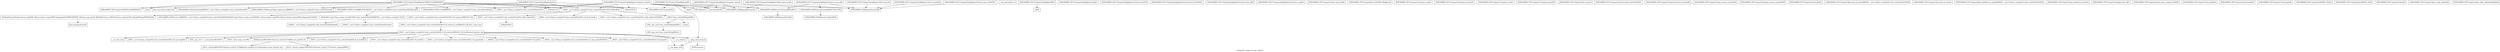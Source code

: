 digraph "Call graph: compute_temp_region.ll" {
	label="Call graph: compute_temp_region.ll";

	Node0x5636141c39b0 [shape=record,label="{_ZN9LAMMPS_NS17ComputeTempRegionC2EPNS_6LAMMPSEiPPc}"];
	Node0x5636141c39b0 -> Node0x5636141706c0;
	Node0x5636141c39b0 -> Node0x563614173750;
	Node0x5636141c39b0 -> Node0x563614190730;
	Node0x5636141c39b0 -> Node0x5636142007a0;
	Node0x5636141c39b0 -> Node0x563614170aa0;
	Node0x5636141c39b0 -> Node0x5636141c50a0;
	Node0x5636141c39b0 -> Node0x563614200500;
	Node0x5636141c39b0 -> Node0x5636141ab3b0;
	Node0x5636141c39b0 -> Node0x5636141b9ee0;
	Node0x5636141c39b0 -> Node0x5636141c5010;
	Node0x5636141c39b0 -> Node0x56361416fe10;
	Node0x5636141c39b0 -> Node0x563614173800;
	Node0x5636141706c0 [shape=record,label="{_ZN9LAMMPS_NS7ComputeC2EPNS_6LAMMPSEiPPc}"];
	Node0x5636141c50a0 [shape=record,label="{_ZN9LAMMPS_NS5Error3allERKNSt7__cxx1112basic_stringIcSt11char_traitsIcESaIcEEEiS8_}"];
	Node0x563614173750 [shape=record,label="{_ZNSaIcEC1Ev}"];
	Node0x563614190730 [shape=record,label="{_ZNSt7__cxx1112basic_stringIcSt11char_traitsIcESaIcEEC2IS3_EEPKcRKS3_}"];
	Node0x563614190730 -> Node0x5636141782b0;
	Node0x563614190730 -> Node0x563614171340;
	Node0x563614190730 -> Node0x563614173900;
	Node0x563614190730 -> Node0x563614173870;
	Node0x563614190730 -> Node0x563614171220;
	Node0x563614170d60 [shape=record,label="{__gxx_personality_v0}"];
	Node0x563614200500 [shape=record,label="{_ZNSt7__cxx1112basic_stringIcSt11char_traitsIcESaIcEED1Ev}"];
	Node0x563614170aa0 [shape=record,label="{_ZNSaIcED1Ev}"];
	Node0x563614173800 [shape=record,label="{_ZNK9LAMMPS_NS6Domain16get_region_by_idERKNSt7__cxx1112basic_stringIcSt11char_traitsIcESaIcEEE}"];
	Node0x56361416fe10 [shape=record,label="{_ZN9LAMMPS_NS5Error3allIJRPcEEEvRKNSt7__cxx1112basic_stringIcSt11char_traitsIcESaIcEEEiSB_DpOT_}"];
	Node0x56361416fe10 -> Node0x5636141aff40;
	Node0x56361416fe10 -> Node0x563614180190;
	Node0x56361416fe10 -> Node0x56361417cc90;
	Node0x5636141c5010 [shape=record,label="{_ZN9LAMMPS_NS5utils6strdupERKNSt7__cxx1112basic_stringIcSt11char_traitsIcESaIcEEE}"];
	Node0x5636141b9ee0 [shape=record,label="{llvm.umul.with.overflow.i64}"];
	Node0x5636141ab3b0 [shape=record,label="{_Znam}"];
	Node0x5636142007a0 [shape=record,label="{_ZN9LAMMPS_NS7ComputeD2Ev}"];
	Node0x563614181d40 [shape=record,label="{_ZN9LAMMPS_NS17ComputeTempRegionD2Ev}"];
	Node0x563614181d40 -> Node0x563614182760;
	Node0x563614181d40 -> Node0x5636141830c0;
	Node0x563614181d40 -> Node0x5636141843e0;
	Node0x563614181d40 -> Node0x5636142007a0;
	Node0x563614182760 [shape=record,label="{_ZdaPv}"];
	Node0x5636141830c0 [shape=record,label="{_ZN9LAMMPS_NS6Memory7destroyIdEEvRPPT_}"];
	Node0x5636141830c0 -> Node0x563614186080;
	Node0x5636141843e0 [shape=record,label="{__clang_call_terminate}"];
	Node0x5636141843e0 -> Node0x563614186fb0;
	Node0x5636141843e0 -> Node0x563614189460;
	Node0x563614186fb0 [shape=record,label="{__cxa_begin_catch}"];
	Node0x563614189460 [shape=record,label="{_ZSt9terminatev}"];
	Node0x563614189c60 [shape=record,label="{_ZN9LAMMPS_NS17ComputeTempRegionD0Ev}"];
	Node0x563614189c60 -> Node0x56361418b710;
	Node0x56361418b710 [shape=record,label="{_ZdlPv}"];
	Node0x56361418cdb0 [shape=record,label="{_ZN9LAMMPS_NS17ComputeTempRegion4initEv}"];
	Node0x56361418cdb0 -> Node0x563614173750;
	Node0x56361418cdb0 -> Node0x563614190730;
	Node0x56361418cdb0 -> Node0x563614173800;
	Node0x56361418cdb0 -> Node0x563614200500;
	Node0x56361418cdb0 -> Node0x563614170aa0;
	Node0x56361418cdb0 -> Node0x56361416fe10;
	Node0x56361417c350 [shape=record,label="{_ZN9LAMMPS_NS17ComputeTempRegion5setupEv}"];
	Node0x56361418f030 [shape=record,label="{_ZN9LAMMPS_NS17ComputeTempRegion14dof_remove_preEv}"];
	Node0x56361418f030 -> Node0x5636141907a0;
	Node0x5636141907a0 [shape=record,label="{_ZN9LAMMPS_NS6Region8prematchEv}"];
	Node0x563614194910 [shape=record,label="{_ZN9LAMMPS_NS17ComputeTempRegion10dof_removeEi}"];
	Node0x563614194910 -> Node0x563614191fb0;
	Node0x563614191fb0 [shape=record,label="{_ZN9LAMMPS_NS6Region5matchEddd}"];
	Node0x563614194f00 [shape=record,label="{_ZN9LAMMPS_NS17ComputeTempRegion14compute_scalarEv}"];
	Node0x563614194f00 -> Node0x5636141907a0;
	Node0x563614194f00 -> Node0x563614191fb0;
	Node0x563614194f00 -> Node0x563614195c60;
	Node0x563614194f00 -> Node0x563614170aa0;
	Node0x563614194f00 -> Node0x563614200500;
	Node0x563614194f00 -> Node0x5636141c50a0;
	Node0x563614194f00 -> Node0x563614190730;
	Node0x563614194f00 -> Node0x563614173750;
	Node0x563614194f00 -> Node0x563614196d80;
	Node0x5636141a2e30 [shape=record,label="{_ZN9LAMMPS_NS6Memory6createIdEEPPT_RS4_iiPKc}"];
	Node0x5636141a2e30 -> Node0x5636141a5bb0;
	Node0x563614195c60 [shape=record,label="{llvm.fmuladd.f64}"];
	Node0x563614196d80 [shape=record,label="{MPI_Allreduce}"];
	Node0x563614197320 [shape=record,label="{_ZN9LAMMPS_NS17ComputeTempRegion14compute_vectorEv}"];
	Node0x563614197320 -> Node0x5636141907a0;
	Node0x563614197320 -> Node0x563614191fb0;
	Node0x563614197320 -> Node0x563614195c60;
	Node0x563614197320 -> Node0x563614196d80;
	Node0x563614197f30 [shape=record,label="{_ZN9LAMMPS_NS17ComputeTempRegion11remove_biasEiPd}"];
	Node0x563614197f30 -> Node0x563614191fb0;
	Node0x563614199250 [shape=record,label="{_ZN9LAMMPS_NS17ComputeTempRegion15remove_bias_thrEiPdS1_}"];
	Node0x563614199250 -> Node0x563614191fb0;
	Node0x56361420df90 [shape=record,label="{__cxa_rethrow}"];
	Node0x56361420e010 [shape=record,label="{__cxa_end_catch}"];
	Node0x56361420e090 [shape=record,label="{_ZNSt7__cxx1112basic_stringIcSt11char_traitsIcESaIcEE13_M_set_lengthEm}"];
	Node0x5636141992c0 [shape=record,label="{_ZSt10__distanceIPKcENSt15iterator_traitsIT_E15difference_typeES3_S3_St26random_access_iterator_tag}"];
	Node0x56361419d6d0 [shape=record,label="{_ZN9LAMMPS_NS17ComputeTempRegion15remove_bias_allEv}"];
	Node0x56361419d6d0 -> Node0x5636141830c0;
	Node0x56361419d6d0 -> Node0x5636141a2e30;
	Node0x56361419d6d0 -> Node0x563614191fb0;
	Node0x5636141a8aa0 [shape=record,label="{_ZN9LAMMPS_NS17ComputeTempRegion12restore_biasEiPd}"];
	Node0x5636141ac710 [shape=record,label="{_ZN9LAMMPS_NS17ComputeTempRegion16restore_bias_thrEiPdS1_}"];
	Node0x5636141be540 [shape=record,label="{_ZN9LAMMPS_NS17ComputeTempRegion16restore_bias_allEv}"];
	Node0x5636141b33c0 [shape=record,label="{_ZN9LAMMPS_NS17ComputeTempRegion12memory_usageEv}"];
	Node0x5636141b3bf0 [shape=record,label="{_ZN9LAMMPS_NS7Compute15reset_extra_dofEv}"];
	Node0x5636141b94f0 [shape=record,label="{_ZN9LAMMPS_NS7Compute9init_listEiPNS_9NeighListE}"];
	Node0x5636141bc200 [shape=record,label="{_ZN9LAMMPS_NS7Compute13compute_arrayEv}"];
	Node0x5636141bf230 [shape=record,label="{_ZN9LAMMPS_NS7Compute15compute_peratomEv}"];
	Node0x5636141c2740 [shape=record,label="{_ZN9LAMMPS_NS7Compute13compute_localEv}"];
	Node0x5636141c3e40 [shape=record,label="{_ZN9LAMMPS_NS7Compute15compute_pergridEv}"];
	Node0x563614178d20 [shape=record,label="{_ZN9LAMMPS_NS7Compute10set_arraysEi}"];
	Node0x5636141f57f0 [shape=record,label="{_ZN9LAMMPS_NS7Compute17pack_forward_commEiPiPdiS1_}"];
	Node0x5636141da870 [shape=record,label="{_ZN9LAMMPS_NS7Compute19unpack_forward_commEiiPd}"];
	Node0x5636141ce2a0 [shape=record,label="{_ZN9LAMMPS_NS7Compute17pack_reverse_commEiiPd}"];
	Node0x5636141f3b40 [shape=record,label="{_ZN9LAMMPS_NS7Compute19unpack_reverse_commEiPiPd}"];
	Node0x5636141f1f80 [shape=record,label="{_ZN9LAMMPS_NS7Compute10reset_gridEv}"];
	Node0x5636141e61d0 [shape=record,label="{_ZN9LAMMPS_NS7Compute16get_grid_by_nameERKNSt7__cxx1112basic_stringIcSt11char_traitsIcESaIcEEERi}"];
	Node0x5636141e73a0 [shape=record,label="{_ZN9LAMMPS_NS7Compute17get_grid_by_indexEi}"];
	Node0x5636141e8600 [shape=record,label="{_ZN9LAMMPS_NS7Compute20get_griddata_by_nameEiRKNSt7__cxx1112basic_stringIcSt11char_traitsIcESaIcEEERi}"];
	Node0x5636141e9bf0 [shape=record,label="{_ZN9LAMMPS_NS7Compute21get_griddata_by_indexEi}"];
	Node0x5636141eab00 [shape=record,label="{_ZN9LAMMPS_NS7Compute16reapply_bias_allEv}"];
	Node0x5636141ec330 [shape=record,label="{_ZN9LAMMPS_NS7Compute23reset_extra_compute_fixEPKc}"];
	Node0x56361418b620 [shape=record,label="{_ZN9LAMMPS_NS7Compute11lock_enableEv}"];
	Node0x5636141ede90 [shape=record,label="{_ZN9LAMMPS_NS7Compute12lock_disableEv}"];
	Node0x5636141f07a0 [shape=record,label="{_ZN9LAMMPS_NS7Compute11lock_lengthEv}"];
	Node0x56361418ccc0 [shape=record,label="{_ZN9LAMMPS_NS7Compute4lockEPNS_3FixEll}"];
	Node0x5636141f15b0 [shape=record,label="{_ZN9LAMMPS_NS7Compute6unlockEPNS_3FixE}"];
	Node0x5636141f2c30 [shape=record,label="{_ZN9LAMMPS_NS7Compute7refreshEv}"];
	Node0x5636141f37f0 [shape=record,label="{_ZN9LAMMPS_NS7Compute19pair_setup_callbackEii}"];
	Node0x5636141782b0 [shape=record,label="{_ZNSt7__cxx1112basic_stringIcSt11char_traitsIcESaIcEE13_M_local_dataEv}"];
	Node0x563614171340 [shape=record,label="{_ZNSt7__cxx1112basic_stringIcSt11char_traitsIcESaIcEE12_Alloc_hiderC1EPcRKS3_}"];
	Node0x5636141f4130 [shape=record,label="{_ZN9LAMMPS_NS7Compute19pair_tally_callbackEiiiidddddd}"];
	Node0x563614173870 [shape=record,label="{_ZNSt7__cxx1112basic_stringIcSt11char_traitsIcESaIcEE12_M_constructIPKcEEvT_S8_}"];
	Node0x563614173870 -> Node0x5636141f5ea0;
	Node0x563614173900 [shape=record,label="{_ZNSt11char_traitsIcE6lengthEPKc}"];
	Node0x563614173900 -> Node0x5636141f3dc0;
	Node0x563614173900 -> Node0x5636141f92a0;
	Node0x563614171220 [shape=record,label="{_ZNSt7__cxx1112basic_stringIcSt11char_traitsIcESaIcEE12_Alloc_hiderD2Ev}"];
	Node0x563614171220 -> Node0x5636141fa680;
	Node0x5636141f5ea0 [shape=record,label="{_ZNSt7__cxx1112basic_stringIcSt11char_traitsIcESaIcEE16_M_construct_auxIPKcEEvT_S8_St12__false_type}"];
	Node0x5636141f5ea0 -> Node0x5636141fb070;
	Node0x5636141fb070 [shape=record,label="{_ZNSt7__cxx1112basic_stringIcSt11char_traitsIcESaIcEE12_M_constructIPKcEEvT_S8_St20forward_iterator_tag}"];
	Node0x5636141fb070 -> Node0x5636141b3a50;
	Node0x5636141fb070 -> Node0x5636142099d0;
	Node0x5636141fb070 -> Node0x56361419d500;
	Node0x5636141fb070 -> Node0x56361420f160;
	Node0x5636141fb070 -> Node0x56361420f1e0;
	Node0x5636141fb070 -> Node0x56361420f260;
	Node0x5636141fb070 -> Node0x56361420f2e0;
	Node0x5636141fb070 -> Node0x563614187020;
	Node0x5636141fb070 -> Node0x563614186fb0;
	Node0x5636141fb070 -> Node0x56361420df10;
	Node0x5636141fb070 -> Node0x56361420df90;
	Node0x5636141fb070 -> Node0x56361420e010;
	Node0x5636141fb070 -> Node0x56361420e090;
	Node0x5636141fb070 -> Node0x5636141843e0;
	Node0x5636141b3a50 [shape=record,label="{_ZN9__gnu_cxx17__is_null_pointerIKcEEbPT_}"];
	Node0x5636142099d0 [shape=record,label="{_ZSt19__throw_logic_errorPKc}"];
	Node0x56361419d500 [shape=record,label="{_ZSt8distanceIPKcENSt15iterator_traitsIT_E15difference_typeES3_S3_}"];
	Node0x56361419d500 -> Node0x56361420e110;
	Node0x56361419d500 -> Node0x5636141992c0;
	Node0x56361420f1e0 [shape=record,label="{_ZNSt7__cxx1112basic_stringIcSt11char_traitsIcESaIcEE7_M_dataEPc}"];
	Node0x56361420f160 [shape=record,label="{_ZNSt7__cxx1112basic_stringIcSt11char_traitsIcESaIcEE9_M_createERmm}"];
	Node0x56361420f260 [shape=record,label="{_ZNSt7__cxx1112basic_stringIcSt11char_traitsIcESaIcEE11_M_capacityEm}"];
	Node0x563614187020 [shape=record,label="{_ZNSt7__cxx1112basic_stringIcSt11char_traitsIcESaIcEE13_S_copy_charsEPcPKcS7_}"];
	Node0x56361420f2e0 [shape=record,label="{_ZNKSt7__cxx1112basic_stringIcSt11char_traitsIcESaIcEE7_M_dataEv}"];
	Node0x56361420df10 [shape=record,label="{_ZNSt7__cxx1112basic_stringIcSt11char_traitsIcESaIcEE10_M_disposeEv}"];
	Node0x56361420e110 [shape=record,label="{_ZSt19__iterator_categoryIPKcENSt15iterator_traitsIT_E17iterator_categoryERKS3_}"];
	Node0x5636141f3dc0 [shape=record,label="{_ZN9__gnu_cxx11char_traitsIcE6lengthEPKc}"];
	Node0x5636141f3dc0 -> Node0x5636141f71a0;
	Node0x5636141f92a0 [shape=record,label="{strlen}"];
	Node0x5636141f71a0 [shape=record,label="{_ZN9__gnu_cxx11char_traitsIcE2eqERKcS3_}"];
	Node0x5636141fa680 [shape=record,label="{_ZNSaIcED2Ev}"];
	Node0x56361417cc90 [shape=record,label="{_ZN9LAMMPS_NS5Error4_allERKNSt7__cxx1112basic_stringIcSt11char_traitsIcESaIcEEEiN3fmt6v9_lmp17basic_string_viewIcEENSA_17basic_format_argsINSA_20basic_format_contextINSA_8appenderEcEEEE}"];
	Node0x5636141aff40 [shape=record,label="{_ZN3fmt6v9_lmp17basic_string_viewIcEC2ISt11char_traitsIcESaIcEEERKNSt7__cxx1112basic_stringIcT_T0_EE}"];
	Node0x5636141aff40 -> Node0x5636141b4620;
	Node0x5636141aff40 -> Node0x5636141fa3e0;
	Node0x563614180190 [shape=record,label="{_ZN3fmt6v9_lmp16make_format_argsINS0_20basic_format_contextINS0_8appenderEcEEJRPcEEENS0_16format_arg_storeIT_JDpNSt9remove_cvINSt16remove_referenceIT0_E4typeEE4typeEEEEDpOSB_}"];
	Node0x563614180190 -> Node0x5636141e4670;
	Node0x5636141b4620 [shape=record,label="{_ZNKSt7__cxx1112basic_stringIcSt11char_traitsIcESaIcEE4dataEv}"];
	Node0x5636141fa3e0 [shape=record,label="{_ZNKSt7__cxx1112basic_stringIcSt11char_traitsIcESaIcEE4sizeEv}"];
	Node0x5636141e4670 [shape=record,label="{llvm.memcpy.p0.p0.i64}"];
	Node0x563614186080 [shape=record,label="{_ZN9LAMMPS_NS6Memory5sfreeEPv}"];
	Node0x5636141a5bb0 [shape=record,label="{_ZN9LAMMPS_NS6Memory7smallocElPKc}"];
}
